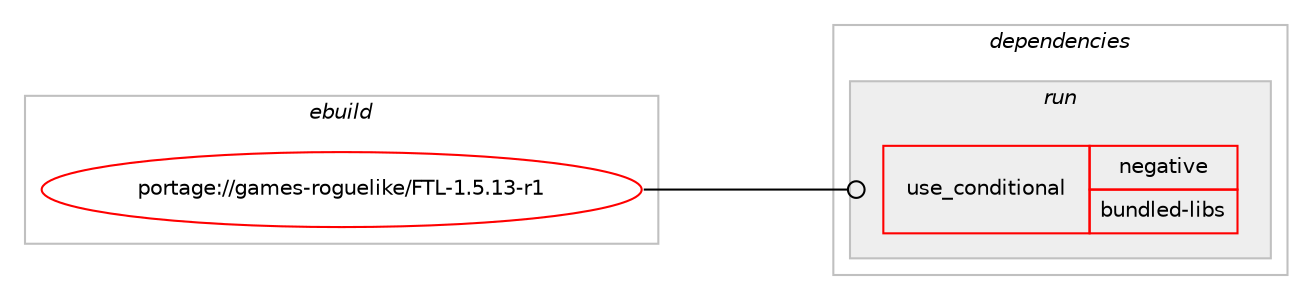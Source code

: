 digraph prolog {

# *************
# Graph options
# *************

newrank=true;
concentrate=true;
compound=true;
graph [rankdir=LR,fontname=Helvetica,fontsize=10,ranksep=1.5];#, ranksep=2.5, nodesep=0.2];
edge  [arrowhead=vee];
node  [fontname=Helvetica,fontsize=10];

# **********
# The ebuild
# **********

subgraph cluster_leftcol {
color=gray;
rank=same;
label=<<i>ebuild</i>>;
id [label="portage://games-roguelike/FTL-1.5.13-r1", color=red, width=4, href="../games-roguelike/FTL-1.5.13-r1.svg"];
}

# ****************
# The dependencies
# ****************

subgraph cluster_midcol {
color=gray;
label=<<i>dependencies</i>>;
subgraph cluster_compile {
fillcolor="#eeeeee";
style=filled;
label=<<i>compile</i>>;
}
subgraph cluster_compileandrun {
fillcolor="#eeeeee";
style=filled;
label=<<i>compile and run</i>>;
}
subgraph cluster_run {
fillcolor="#eeeeee";
style=filled;
label=<<i>run</i>>;
subgraph cond62830 {
dependency116206 [label=<<TABLE BORDER="0" CELLBORDER="1" CELLSPACING="0" CELLPADDING="4"><TR><TD ROWSPAN="3" CELLPADDING="10">use_conditional</TD></TR><TR><TD>negative</TD></TR><TR><TD>bundled-libs</TD></TR></TABLE>>, shape=none, color=red];
# *** BEGIN UNKNOWN DEPENDENCY TYPE (TODO) ***
# dependency116206 -> package_dependency(portage://games-roguelike/FTL-1.5.13-r1,run,no,media-libs,devil,none,[,,],[],[use(enable(png),none)])
# *** END UNKNOWN DEPENDENCY TYPE (TODO) ***

# *** BEGIN UNKNOWN DEPENDENCY TYPE (TODO) ***
# dependency116206 -> package_dependency(portage://games-roguelike/FTL-1.5.13-r1,run,no,media-libs,freetype,none,[,,],[slot(2)],[])
# *** END UNKNOWN DEPENDENCY TYPE (TODO) ***

# *** BEGIN UNKNOWN DEPENDENCY TYPE (TODO) ***
# dependency116206 -> package_dependency(portage://games-roguelike/FTL-1.5.13-r1,run,no,media-libs,libsdl,none,[,,],[],[use(enable(X),none),use(enable(sound),none),use(enable(joystick),none),use(enable(opengl),none),use(enable(video),none)])
# *** END UNKNOWN DEPENDENCY TYPE (TODO) ***

# *** BEGIN UNKNOWN DEPENDENCY TYPE (TODO) ***
# dependency116206 -> package_dependency(portage://games-roguelike/FTL-1.5.13-r1,run,no,sys-libs,zlib,none,[,,],[],[])
# *** END UNKNOWN DEPENDENCY TYPE (TODO) ***

}
id:e -> dependency116206:w [weight=20,style="solid",arrowhead="odot"];
# *** BEGIN UNKNOWN DEPENDENCY TYPE (TODO) ***
# id -> package_dependency(portage://games-roguelike/FTL-1.5.13-r1,run,no,sys-devel,gcc,none,[,,],[],[use(enable(cxx),none)])
# *** END UNKNOWN DEPENDENCY TYPE (TODO) ***

# *** BEGIN UNKNOWN DEPENDENCY TYPE (TODO) ***
# id -> package_dependency(portage://games-roguelike/FTL-1.5.13-r1,run,no,virtual,opengl,none,[,,],[],[])
# *** END UNKNOWN DEPENDENCY TYPE (TODO) ***

}
}

# **************
# The candidates
# **************

subgraph cluster_choices {
rank=same;
color=gray;
label=<<i>candidates</i>>;

}

}
